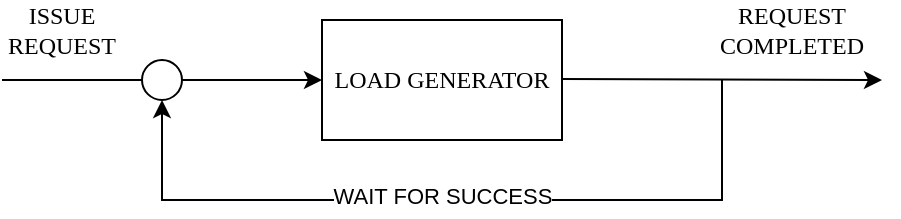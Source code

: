 <mxfile version="21.2.9" type="device">
  <diagram name="Page-1" id="JVGbLVhsL6bFwBts_vWZ">
    <mxGraphModel dx="954" dy="591" grid="1" gridSize="10" guides="1" tooltips="1" connect="1" arrows="1" fold="1" page="1" pageScale="1" pageWidth="827" pageHeight="1169" math="0" shadow="0">
      <root>
        <mxCell id="0" />
        <mxCell id="1" parent="0" />
        <mxCell id="QNitlHMN4t3wEMtcTA2c-1" value="LOAD GENERATOR" style="rounded=0;whiteSpace=wrap;html=1;fontFamily=Computer Modern;fontSource=https%3A%2F%2Ffonts.googleapis.com%2Fcss%3Ffamily%3DComputer%2BModern;" parent="1" vertex="1">
          <mxGeometry x="320" y="90" width="120" height="60" as="geometry" />
        </mxCell>
        <mxCell id="QNitlHMN4t3wEMtcTA2c-2" value="" style="ellipse;whiteSpace=wrap;html=1;aspect=fixed;fontFamily=Computer Modern;fontSource=https%3A%2F%2Ffonts.googleapis.com%2Fcss%3Ffamily%3DComputer%2BModern;" parent="1" vertex="1">
          <mxGeometry x="230" y="110" width="20" height="20" as="geometry" />
        </mxCell>
        <mxCell id="QNitlHMN4t3wEMtcTA2c-3" value="" style="endArrow=classic;html=1;rounded=0;entryX=0;entryY=0.5;entryDx=0;entryDy=0;fontFamily=Computer Modern;fontSource=https%3A%2F%2Ffonts.googleapis.com%2Fcss%3Ffamily%3DComputer%2BModern;" parent="1" target="QNitlHMN4t3wEMtcTA2c-1" edge="1">
          <mxGeometry width="50" height="50" relative="1" as="geometry">
            <mxPoint x="250" y="120" as="sourcePoint" />
            <mxPoint x="300" y="70" as="targetPoint" />
          </mxGeometry>
        </mxCell>
        <mxCell id="QNitlHMN4t3wEMtcTA2c-4" value="" style="endArrow=classic;html=1;rounded=0;fontFamily=Computer Modern;fontSource=https%3A%2F%2Ffonts.googleapis.com%2Fcss%3Ffamily%3DComputer%2BModern;" parent="1" edge="1">
          <mxGeometry width="50" height="50" relative="1" as="geometry">
            <mxPoint x="440" y="119.5" as="sourcePoint" />
            <mxPoint x="600" y="120" as="targetPoint" />
          </mxGeometry>
        </mxCell>
        <mxCell id="QNitlHMN4t3wEMtcTA2c-5" value="" style="endArrow=none;html=1;rounded=0;entryX=0;entryY=0.5;entryDx=0;entryDy=0;fontFamily=Computer Modern;fontSource=https%3A%2F%2Ffonts.googleapis.com%2Fcss%3Ffamily%3DComputer%2BModern;" parent="1" target="QNitlHMN4t3wEMtcTA2c-2" edge="1">
          <mxGeometry width="50" height="50" relative="1" as="geometry">
            <mxPoint x="160" y="120" as="sourcePoint" />
            <mxPoint x="210" y="70" as="targetPoint" />
          </mxGeometry>
        </mxCell>
        <mxCell id="QNitlHMN4t3wEMtcTA2c-6" value="" style="endArrow=classic;html=1;rounded=0;entryX=0.5;entryY=1;entryDx=0;entryDy=0;fontFamily=Computer Modern;fontSource=https%3A%2F%2Ffonts.googleapis.com%2Fcss%3Ffamily%3DComputer%2BModern;" parent="1" target="QNitlHMN4t3wEMtcTA2c-2" edge="1">
          <mxGeometry width="50" height="50" relative="1" as="geometry">
            <mxPoint x="520" y="120" as="sourcePoint" />
            <mxPoint x="240" y="200" as="targetPoint" />
            <Array as="points">
              <mxPoint x="520" y="180" />
              <mxPoint x="240" y="180" />
            </Array>
          </mxGeometry>
        </mxCell>
        <mxCell id="vo0bpP3YcJfXQqDGqe6P-1" value="WAIT FOR SUCCESS" style="edgeLabel;html=1;align=center;verticalAlign=middle;resizable=0;points=[];" vertex="1" connectable="0" parent="QNitlHMN4t3wEMtcTA2c-6">
          <mxGeometry x="0.056" y="-2" relative="1" as="geometry">
            <mxPoint x="6" as="offset" />
          </mxGeometry>
        </mxCell>
        <mxCell id="QNitlHMN4t3wEMtcTA2c-8" value="ISSUE REQUEST" style="text;html=1;strokeColor=none;fillColor=none;align=center;verticalAlign=middle;whiteSpace=wrap;rounded=0;fontFamily=Computer Modern;fontSource=https%3A%2F%2Ffonts.googleapis.com%2Fcss%3Ffamily%3DComputer%2BModern;" parent="1" vertex="1">
          <mxGeometry x="160" y="80" width="60" height="30" as="geometry" />
        </mxCell>
        <mxCell id="QNitlHMN4t3wEMtcTA2c-9" value="REQUEST COMPLETED" style="text;html=1;strokeColor=none;fillColor=none;align=center;verticalAlign=middle;whiteSpace=wrap;rounded=0;fontFamily=Computer Modern;fontSource=https%3A%2F%2Ffonts.googleapis.com%2Fcss%3Ffamily%3DComputer%2BModern;" parent="1" vertex="1">
          <mxGeometry x="520" y="80" width="70" height="30" as="geometry" />
        </mxCell>
      </root>
    </mxGraphModel>
  </diagram>
</mxfile>
